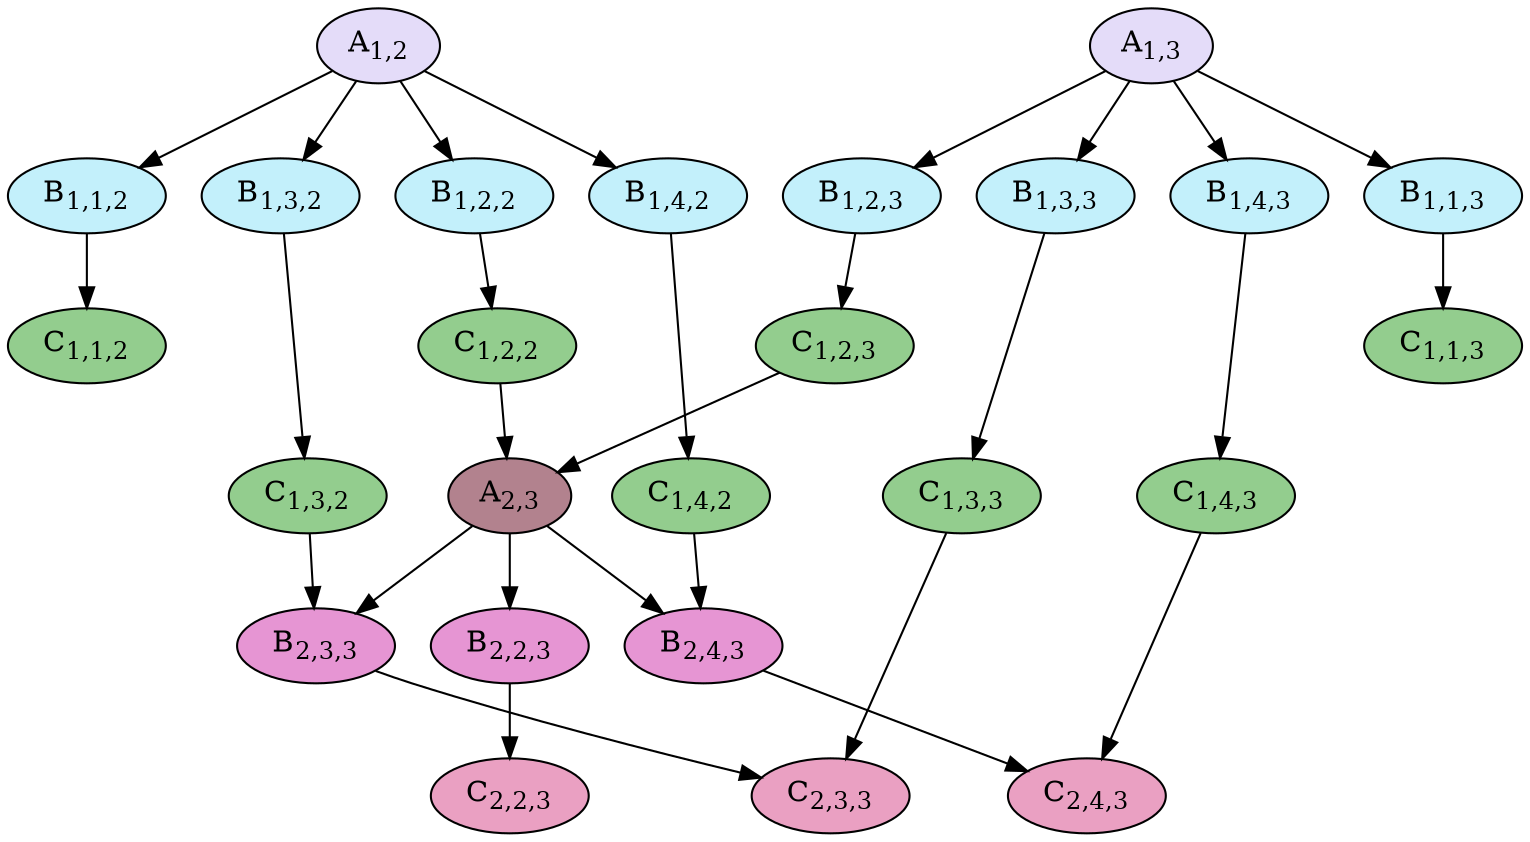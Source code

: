 digraph {
size="20,12"
A_1_2 -> B_1_1_2;
B_1_1_2 -> C_1_1_2;
A_1_3 -> B_1_1_3;
B_1_1_3 -> C_1_1_3;
A_1_2 -> B_1_2_2;
B_1_2_2 -> C_1_2_2;
A_1_3 -> B_1_2_3;
B_1_2_3 -> C_1_2_3;
A_1_2 -> B_1_3_2;
B_1_3_2 -> C_1_3_2;
A_1_3 -> B_1_3_3;
B_1_3_3 -> C_1_3_3;
A_1_2 -> B_1_4_2;
B_1_4_2 -> C_1_4_2;
A_1_3 -> B_1_4_3;
B_1_4_3 -> C_1_4_3;
A_2_3 -> B_2_2_3;
B_2_2_3 -> C_2_2_3;
A_2_3 -> B_2_3_3;
B_2_3_3 -> C_2_3_3;
A_2_3 -> B_2_4_3;
B_2_4_3 -> C_2_4_3;
C_1_3_2 -> B_2_3_3;
C_1_4_2 -> B_2_4_3;
C_1_2_2 -> A_2_3;
C_1_2_3 -> A_2_3;
C_1_3_3 -> C_2_3_3;
C_1_4_3 -> C_2_4_3;
A_1_2 [label=<A<sub>1,2</sub>>, fillcolor="#e4dcf9", style=filled];
C_1_1_2 [label=<C<sub>1,1,2</sub>>, fillcolor="#93cd8e", style=filled];
B_1_1_2 [label=<B<sub>1,1,2</sub>>, fillcolor="#c3f0fb", style=filled];
C_1_2_2 [label=<C<sub>1,2,2</sub>>, fillcolor="#93cd8e", style=filled];
B_1_2_2 [label=<B<sub>1,2,2</sub>>, fillcolor="#c3f0fb", style=filled];
C_1_3_2 [label=<C<sub>1,3,2</sub>>, fillcolor="#93cd8e", style=filled];
B_1_3_2 [label=<B<sub>1,3,2</sub>>, fillcolor="#c3f0fb", style=filled];
C_1_4_2 [label=<C<sub>1,4,2</sub>>, fillcolor="#93cd8e", style=filled];
B_1_4_2 [label=<B<sub>1,4,2</sub>>, fillcolor="#c3f0fb", style=filled];
A_1_3 [label=<A<sub>1,3</sub>>, fillcolor="#e4dcf9", style=filled];
C_1_1_3 [label=<C<sub>1,1,3</sub>>, fillcolor="#93cd8e", style=filled];
B_1_1_3 [label=<B<sub>1,1,3</sub>>, fillcolor="#c3f0fb", style=filled];
C_1_2_3 [label=<C<sub>1,2,3</sub>>, fillcolor="#93cd8e", style=filled];
B_1_2_3 [label=<B<sub>1,2,3</sub>>, fillcolor="#c3f0fb", style=filled];
C_1_3_3 [label=<C<sub>1,3,3</sub>>, fillcolor="#93cd8e", style=filled];
B_1_3_3 [label=<B<sub>1,3,3</sub>>, fillcolor="#c3f0fb", style=filled];
C_1_4_3 [label=<C<sub>1,4,3</sub>>, fillcolor="#93cd8e", style=filled];
B_1_4_3 [label=<B<sub>1,4,3</sub>>, fillcolor="#c3f0fb", style=filled];
A_2_3 [label=<A<sub>2,3</sub>>, fillcolor="#b2828e", style=filled];
C_2_2_3 [label=<C<sub>2,2,3</sub>>, fillcolor="#eaa0c2", style=filled];
B_2_2_3 [label=<B<sub>2,2,3</sub>>, fillcolor="#e695d3", style=filled];
C_2_3_3 [label=<C<sub>2,3,3</sub>>, fillcolor="#eaa0c2", style=filled];
B_2_3_3 [label=<B<sub>2,3,3</sub>>, fillcolor="#e695d3", style=filled];
C_2_4_3 [label=<C<sub>2,4,3</sub>>, fillcolor="#eaa0c2", style=filled];
B_2_4_3 [label=<B<sub>2,4,3</sub>>, fillcolor="#e695d3", style=filled];
}
